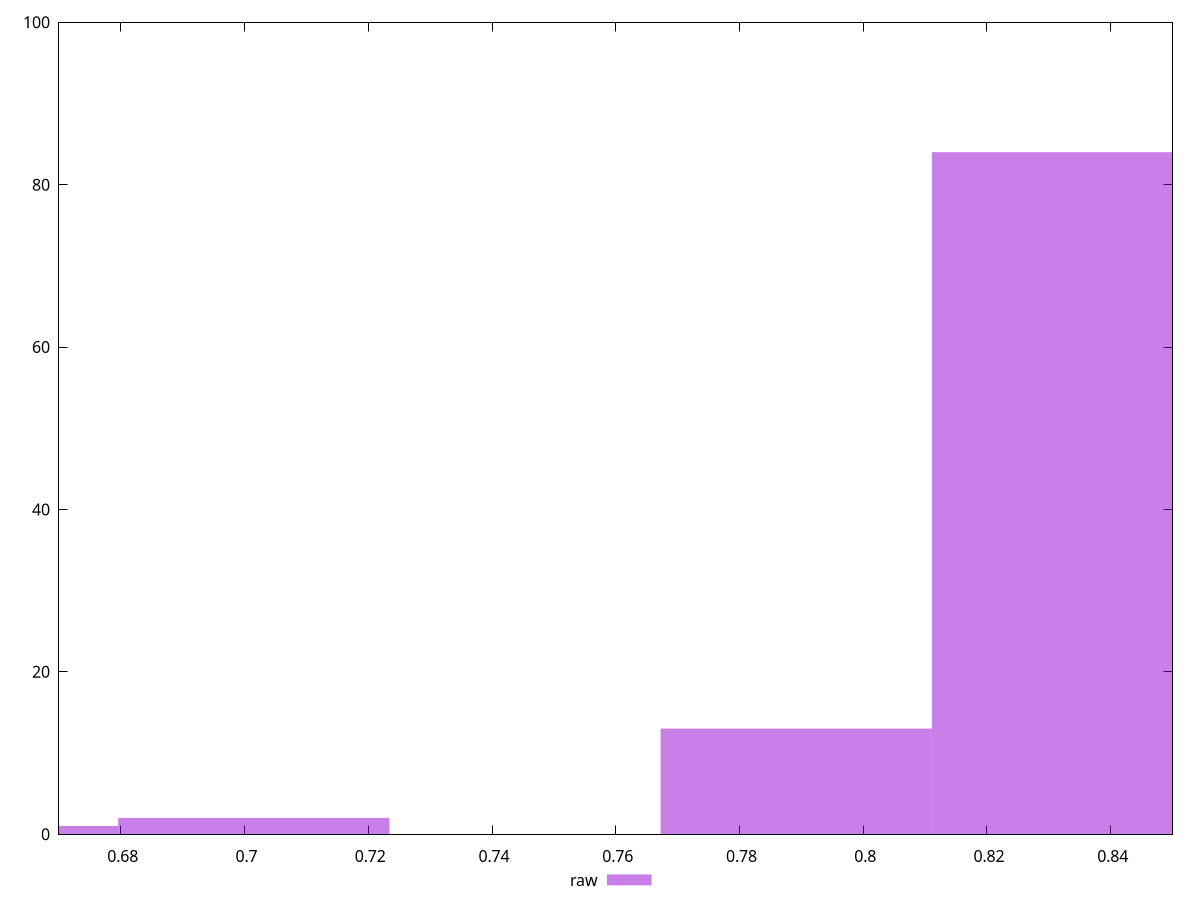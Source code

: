 reset

$raw <<EOF
0.7014882572992401 2
0.7891742894616451 13
0.8330173055428477 84
0.6576452412180376 1
EOF

set key outside below
set boxwidth 0.04384301608120251
set xrange [0.67:0.85]
set yrange [0:100]
set trange [0:100]
set style fill transparent solid 0.5 noborder
set terminal svg size 640, 490 enhanced background rgb 'white'
set output "reports/report_00032_2021-02-25T10-28-15.087Z/meta/score/samples/music/raw/histogram.svg"

plot $raw title "raw" with boxes

reset
